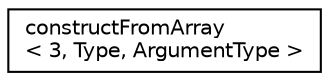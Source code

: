 digraph "Graphical Class Hierarchy"
{
 // LATEX_PDF_SIZE
  edge [fontname="Helvetica",fontsize="10",labelfontname="Helvetica",labelfontsize="10"];
  node [fontname="Helvetica",fontsize="10",shape=record];
  rankdir="LR";
  Node0 [label="constructFromArray\l\< 3, Type, ArgumentType \>",height=0.2,width=0.4,color="black", fillcolor="white", style="filled",URL="$structconstructFromArray_3_013_00_01Type_00_01ArgumentType_01_4.html",tooltip=" "];
}
